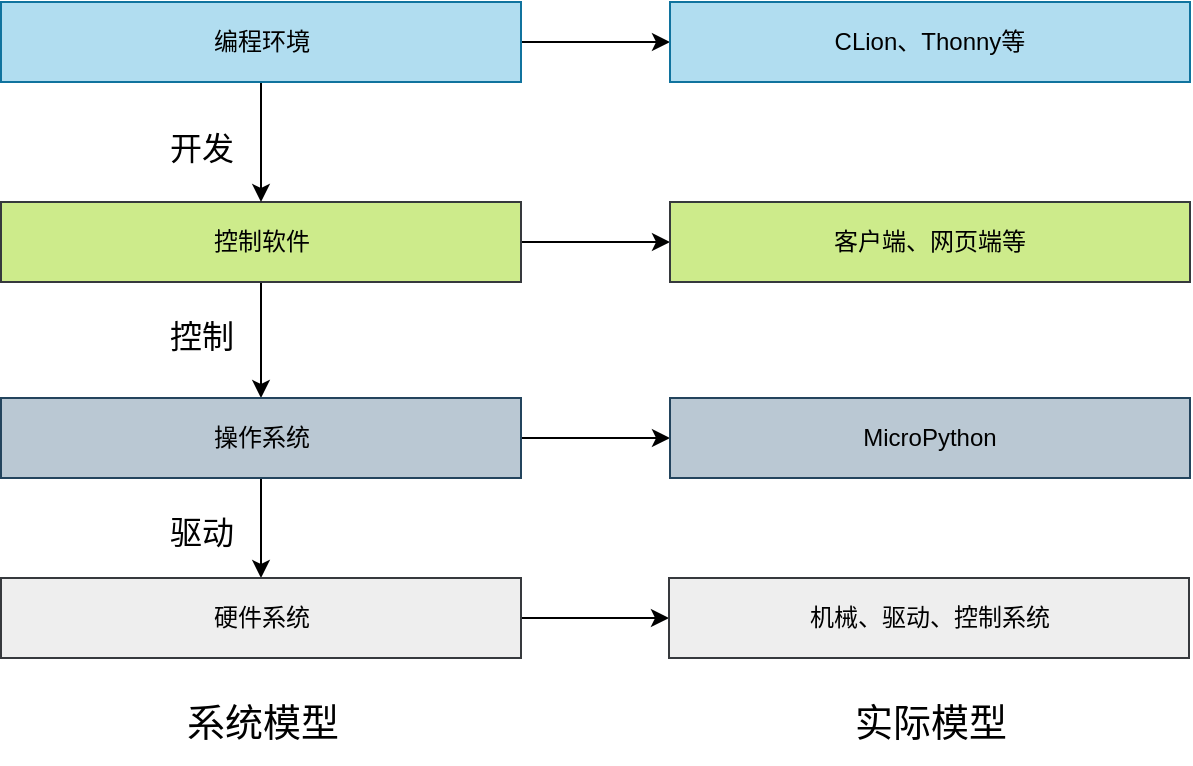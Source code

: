 <mxfile version="22.1.4" type="github">
  <diagram id="C5RBs43oDa-KdzZeNtuy" name="Page-1">
    <mxGraphModel dx="1015" dy="543" grid="1" gridSize="10" guides="1" tooltips="1" connect="1" arrows="1" fold="1" page="1" pageScale="1" pageWidth="827" pageHeight="1169" math="0" shadow="0">
      <root>
        <mxCell id="WIyWlLk6GJQsqaUBKTNV-0" />
        <mxCell id="WIyWlLk6GJQsqaUBKTNV-1" parent="WIyWlLk6GJQsqaUBKTNV-0" />
        <mxCell id="Ysmc3VU5PjxpqGOoZE2R-29" value="" style="edgeStyle=orthogonalEdgeStyle;rounded=0;orthogonalLoop=1;jettySize=auto;html=1;" edge="1" parent="WIyWlLk6GJQsqaUBKTNV-1" source="Ysmc3VU5PjxpqGOoZE2R-6" target="Ysmc3VU5PjxpqGOoZE2R-24">
          <mxGeometry relative="1" as="geometry" />
        </mxCell>
        <mxCell id="Ysmc3VU5PjxpqGOoZE2R-33" value="" style="edgeStyle=orthogonalEdgeStyle;rounded=0;orthogonalLoop=1;jettySize=auto;html=1;" edge="1" parent="WIyWlLk6GJQsqaUBKTNV-1" source="Ysmc3VU5PjxpqGOoZE2R-6" target="Ysmc3VU5PjxpqGOoZE2R-7">
          <mxGeometry relative="1" as="geometry" />
        </mxCell>
        <mxCell id="Ysmc3VU5PjxpqGOoZE2R-6" value="控制软件" style="rounded=0;whiteSpace=wrap;html=1;fillColor=#cdeb8b;strokeColor=#36393d;" vertex="1" parent="WIyWlLk6GJQsqaUBKTNV-1">
          <mxGeometry x="130.5" y="450" width="260" height="40" as="geometry" />
        </mxCell>
        <mxCell id="Ysmc3VU5PjxpqGOoZE2R-30" value="" style="edgeStyle=orthogonalEdgeStyle;rounded=0;orthogonalLoop=1;jettySize=auto;html=1;" edge="1" parent="WIyWlLk6GJQsqaUBKTNV-1" source="Ysmc3VU5PjxpqGOoZE2R-7" target="Ysmc3VU5PjxpqGOoZE2R-25">
          <mxGeometry relative="1" as="geometry" />
        </mxCell>
        <mxCell id="Ysmc3VU5PjxpqGOoZE2R-34" value="" style="edgeStyle=orthogonalEdgeStyle;rounded=0;orthogonalLoop=1;jettySize=auto;html=1;entryX=0.5;entryY=0;entryDx=0;entryDy=0;" edge="1" parent="WIyWlLk6GJQsqaUBKTNV-1" source="Ysmc3VU5PjxpqGOoZE2R-7" target="Ysmc3VU5PjxpqGOoZE2R-8">
          <mxGeometry relative="1" as="geometry" />
        </mxCell>
        <mxCell id="Ysmc3VU5PjxpqGOoZE2R-7" value="操作系统" style="rounded=0;whiteSpace=wrap;html=1;fillColor=#bac8d3;strokeColor=#23445d;" vertex="1" parent="WIyWlLk6GJQsqaUBKTNV-1">
          <mxGeometry x="130.5" y="548" width="260" height="40" as="geometry" />
        </mxCell>
        <mxCell id="Ysmc3VU5PjxpqGOoZE2R-31" value="" style="edgeStyle=orthogonalEdgeStyle;rounded=0;orthogonalLoop=1;jettySize=auto;html=1;" edge="1" parent="WIyWlLk6GJQsqaUBKTNV-1" source="Ysmc3VU5PjxpqGOoZE2R-8" target="Ysmc3VU5PjxpqGOoZE2R-26">
          <mxGeometry relative="1" as="geometry" />
        </mxCell>
        <mxCell id="Ysmc3VU5PjxpqGOoZE2R-8" value="硬件系统" style="rounded=0;whiteSpace=wrap;html=1;fillColor=#eeeeee;strokeColor=#36393d;" vertex="1" parent="WIyWlLk6GJQsqaUBKTNV-1">
          <mxGeometry x="130.5" y="638" width="260" height="40" as="geometry" />
        </mxCell>
        <mxCell id="Ysmc3VU5PjxpqGOoZE2R-9" value="&lt;font style=&quot;font-size: 19px;&quot;&gt;系统模型&lt;/font&gt;" style="text;html=1;align=center;verticalAlign=middle;resizable=0;points=[];autosize=1;strokeColor=none;fillColor=none;" vertex="1" parent="WIyWlLk6GJQsqaUBKTNV-1">
          <mxGeometry x="210.5" y="691" width="100" height="40" as="geometry" />
        </mxCell>
        <mxCell id="Ysmc3VU5PjxpqGOoZE2R-17" value="&lt;font style=&quot;font-size: 19px;&quot;&gt;实际模型&lt;/font&gt;" style="text;html=1;align=center;verticalAlign=middle;resizable=0;points=[];autosize=1;strokeColor=none;fillColor=none;" vertex="1" parent="WIyWlLk6GJQsqaUBKTNV-1">
          <mxGeometry x="545" y="691" width="100" height="40" as="geometry" />
        </mxCell>
        <mxCell id="Ysmc3VU5PjxpqGOoZE2R-28" value="" style="edgeStyle=orthogonalEdgeStyle;rounded=0;orthogonalLoop=1;jettySize=auto;html=1;" edge="1" parent="WIyWlLk6GJQsqaUBKTNV-1" source="Ysmc3VU5PjxpqGOoZE2R-22" target="Ysmc3VU5PjxpqGOoZE2R-27">
          <mxGeometry relative="1" as="geometry" />
        </mxCell>
        <mxCell id="Ysmc3VU5PjxpqGOoZE2R-32" value="" style="edgeStyle=orthogonalEdgeStyle;rounded=0;orthogonalLoop=1;jettySize=auto;html=1;" edge="1" parent="WIyWlLk6GJQsqaUBKTNV-1" source="Ysmc3VU5PjxpqGOoZE2R-22" target="Ysmc3VU5PjxpqGOoZE2R-6">
          <mxGeometry relative="1" as="geometry" />
        </mxCell>
        <mxCell id="Ysmc3VU5PjxpqGOoZE2R-22" value="编程环境" style="rounded=0;whiteSpace=wrap;html=1;fillColor=#b1ddf0;strokeColor=#10739e;" vertex="1" parent="WIyWlLk6GJQsqaUBKTNV-1">
          <mxGeometry x="130.5" y="350" width="260" height="40" as="geometry" />
        </mxCell>
        <mxCell id="Ysmc3VU5PjxpqGOoZE2R-24" value="客户端、网页端等" style="rounded=0;whiteSpace=wrap;html=1;fillColor=#cdeb8b;strokeColor=#36393d;" vertex="1" parent="WIyWlLk6GJQsqaUBKTNV-1">
          <mxGeometry x="465" y="450" width="260" height="40" as="geometry" />
        </mxCell>
        <mxCell id="Ysmc3VU5PjxpqGOoZE2R-25" value="MicroPython" style="rounded=0;whiteSpace=wrap;html=1;fillColor=#bac8d3;strokeColor=#23445d;" vertex="1" parent="WIyWlLk6GJQsqaUBKTNV-1">
          <mxGeometry x="465" y="548" width="260" height="40" as="geometry" />
        </mxCell>
        <mxCell id="Ysmc3VU5PjxpqGOoZE2R-26" value="机械、驱动、控制系统" style="rounded=0;whiteSpace=wrap;html=1;fillColor=#eeeeee;strokeColor=#36393d;" vertex="1" parent="WIyWlLk6GJQsqaUBKTNV-1">
          <mxGeometry x="464.5" y="638" width="260" height="40" as="geometry" />
        </mxCell>
        <mxCell id="Ysmc3VU5PjxpqGOoZE2R-27" value="CLion、Thonny等" style="rounded=0;whiteSpace=wrap;html=1;fillColor=#b1ddf0;strokeColor=#10739e;" vertex="1" parent="WIyWlLk6GJQsqaUBKTNV-1">
          <mxGeometry x="465" y="350" width="260" height="40" as="geometry" />
        </mxCell>
        <mxCell id="Ysmc3VU5PjxpqGOoZE2R-35" value="&lt;font style=&quot;font-size: 16px;&quot;&gt;开发&lt;/font&gt;" style="text;html=1;strokeColor=none;fillColor=none;align=center;verticalAlign=middle;whiteSpace=wrap;rounded=0;" vertex="1" parent="WIyWlLk6GJQsqaUBKTNV-1">
          <mxGeometry x="201" y="408" width="60" height="30" as="geometry" />
        </mxCell>
        <mxCell id="Ysmc3VU5PjxpqGOoZE2R-36" value="&lt;font style=&quot;font-size: 16px;&quot;&gt;控制&lt;/font&gt;" style="text;html=1;strokeColor=none;fillColor=none;align=center;verticalAlign=middle;whiteSpace=wrap;rounded=0;" vertex="1" parent="WIyWlLk6GJQsqaUBKTNV-1">
          <mxGeometry x="201" y="502" width="60" height="30" as="geometry" />
        </mxCell>
        <mxCell id="Ysmc3VU5PjxpqGOoZE2R-37" value="&lt;font style=&quot;font-size: 16px;&quot;&gt;驱动&lt;/font&gt;" style="text;html=1;strokeColor=none;fillColor=none;align=center;verticalAlign=middle;whiteSpace=wrap;rounded=0;" vertex="1" parent="WIyWlLk6GJQsqaUBKTNV-1">
          <mxGeometry x="201" y="600" width="60" height="30" as="geometry" />
        </mxCell>
      </root>
    </mxGraphModel>
  </diagram>
</mxfile>
